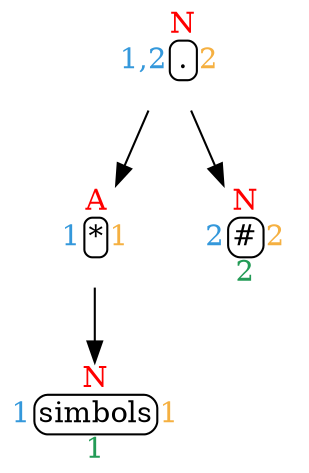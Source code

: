 digraph afd {
rankdir=TD;
"1000"[shape=none, margin=0, label=<<TABLE BORDER="0" CELLBORDER="0" CELLSPACING="0" CELLPADDING="1" weight='bold'>
<TR><TD ROWSPAN="3"><FONT COLOR="#3498DB">1,2</FONT></TD>
<TD CELLPADDING="0"><FONT COLOR="red">N</FONT></TD>
<TD ROWSPAN="3"><FONT COLOR="#F5B041">2</FONT></TD></TR>
<TR><TD style="rounded" BORDER="1">.</TD></TR>
<TR><TD CELLPADDING="0"><FONT COLOR="#239B56"> </FONT></TD></TR>
</TABLE>>];
"2"[shape=none, margin=0, label=<<TABLE BORDER="0" CELLBORDER="0" CELLSPACING="0" CELLPADDING="1">
<TR><TD ROWSPAN="3"><FONT COLOR="#3498DB">1</FONT></TD>
<TD CELLPADDING="0"><FONT COLOR="red">A</FONT></TD>
<TD ROWSPAN="3"><FONT COLOR="#F5B041">1</FONT></TD></TR>
<TR><TD style="rounded" BORDER="1">*</TD></TR>
<TR><TD CELLPADDING="0"><FONT COLOR="#239B56"> </FONT></TD></TR>
</TABLE>>];
"1000"->"2"
"#"[shape=none, margin=0, label=<<TABLE BORDER="0" CELLBORDER="0" CELLSPACING="0" CELLPADDING="1">
<TR><TD ROWSPAN="3"><FONT COLOR="#3498DB">2</FONT></TD>
<TD CELLPADDING="0"><FONT COLOR="red">N</FONT></TD>
<TD ROWSPAN="3"><FONT COLOR="#F5B041">2</FONT></TD></TR>
<TR><TD style="rounded" BORDER="1">#</TD></TR>
<TR><TD CELLPADDING="0"><FONT COLOR="#239B56">2</FONT></TD></TR>
</TABLE>>];
"1000"->"#"
"2"[shape=none, margin=0, label=<<TABLE BORDER="0" CELLBORDER="0" CELLSPACING="0" CELLPADDING="1" weight='bold'>
<TR><TD ROWSPAN="3"><FONT COLOR="#3498DB">1</FONT></TD>
<TD CELLPADDING="0"><FONT COLOR="red">A</FONT></TD>
<TD ROWSPAN="3"><FONT COLOR="#F5B041">1</FONT></TD></TR>
<TR><TD style="rounded" BORDER="1">*</TD></TR>
<TR><TD CELLPADDING="0"><FONT COLOR="#239B56"> </FONT></TD></TR>
</TABLE>>];
"1"[shape=none, margin=0, label=<<TABLE BORDER="0" CELLBORDER="0" CELLSPACING="0" CELLPADDING="1">
<TR><TD ROWSPAN="3"><FONT COLOR="#3498DB">1</FONT></TD>
<TD CELLPADDING="0"><FONT COLOR="red">N</FONT></TD>
<TD ROWSPAN="3"><FONT COLOR="#F5B041">1</FONT></TD></TR>
<TR><TD style="rounded" BORDER="1">simbols</TD></TR>
<TR><TD CELLPADDING="0"><FONT COLOR="#239B56">1</FONT></TD></TR>
</TABLE>>];
"2"->"1"
"1"[shape=none, margin=0, label=<<TABLE BORDER="0" CELLBORDER="0" CELLSPACING="0" CELLPADDING="1" weight='bold'>
<TR><TD ROWSPAN="3"><FONT COLOR="#3498DB">1</FONT></TD>
<TD CELLPADDING="0"><FONT COLOR="red">N</FONT></TD>
<TD ROWSPAN="3"><FONT COLOR="#F5B041">1</FONT></TD></TR>
<TR><TD style="rounded" BORDER="1">simbols</TD></TR>
<TR><TD CELLPADDING="0"><FONT COLOR="#239B56">1</FONT></TD></TR>
</TABLE>>];
"#"[shape=none, margin=0, label=<<TABLE BORDER="0" CELLBORDER="0" CELLSPACING="0" CELLPADDING="1" weight='bold'>
<TR><TD ROWSPAN="3"><FONT COLOR="#3498DB">2</FONT></TD>
<TD CELLPADDING="0"><FONT COLOR="red">N</FONT></TD>
<TD ROWSPAN="3"><FONT COLOR="#F5B041">2</FONT></TD></TR>
<TR><TD style="rounded" BORDER="1">#</TD></TR>
<TR><TD CELLPADDING="0"><FONT COLOR="#239B56">2</FONT></TD></TR>
</TABLE>>];
}